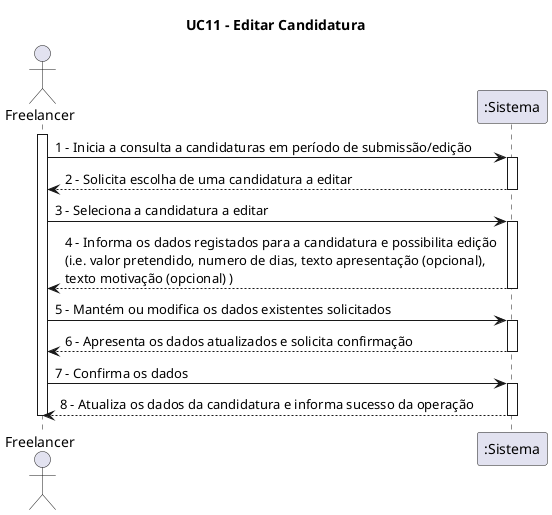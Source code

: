 @startuml
title UC11 - Editar Candidatura
actor Freelancer
activate Freelancer
Freelancer -> ":Sistema" : 1 - Inicia a consulta a candidaturas em período de submissão/edição
activate ":Sistema"
":Sistema" --> Freelancer : 2 - Solicita escolha de uma candidatura a editar
deactivate ":Sistema"
Freelancer -> ":Sistema" : 3 - Seleciona a candidatura a editar
activate ":Sistema"
":Sistema" --> Freelancer : 4 - Informa os dados registados para a candidatura e possibilita edição \n(i.e. valor pretendido, numero de dias, texto apresentação (opcional), \ntexto motivação (opcional) )
deactivate ":Sistema"
Freelancer -> ":Sistema" : 5 - Mantém ou modifica os dados existentes solicitados
activate ":Sistema"
":Sistema" --> Freelancer : 6 - Apresenta os dados atualizados e solicita confirmação
deactivate ":Sistema"
Freelancer -> ":Sistema" : 7 - Confirma os dados
activate ":Sistema"
":Sistema" --> Freelancer : 8 - Atualiza os dados da candidatura e informa sucesso da operação
deactivate ":Sistema"
deactivate Freelancer
@enduml